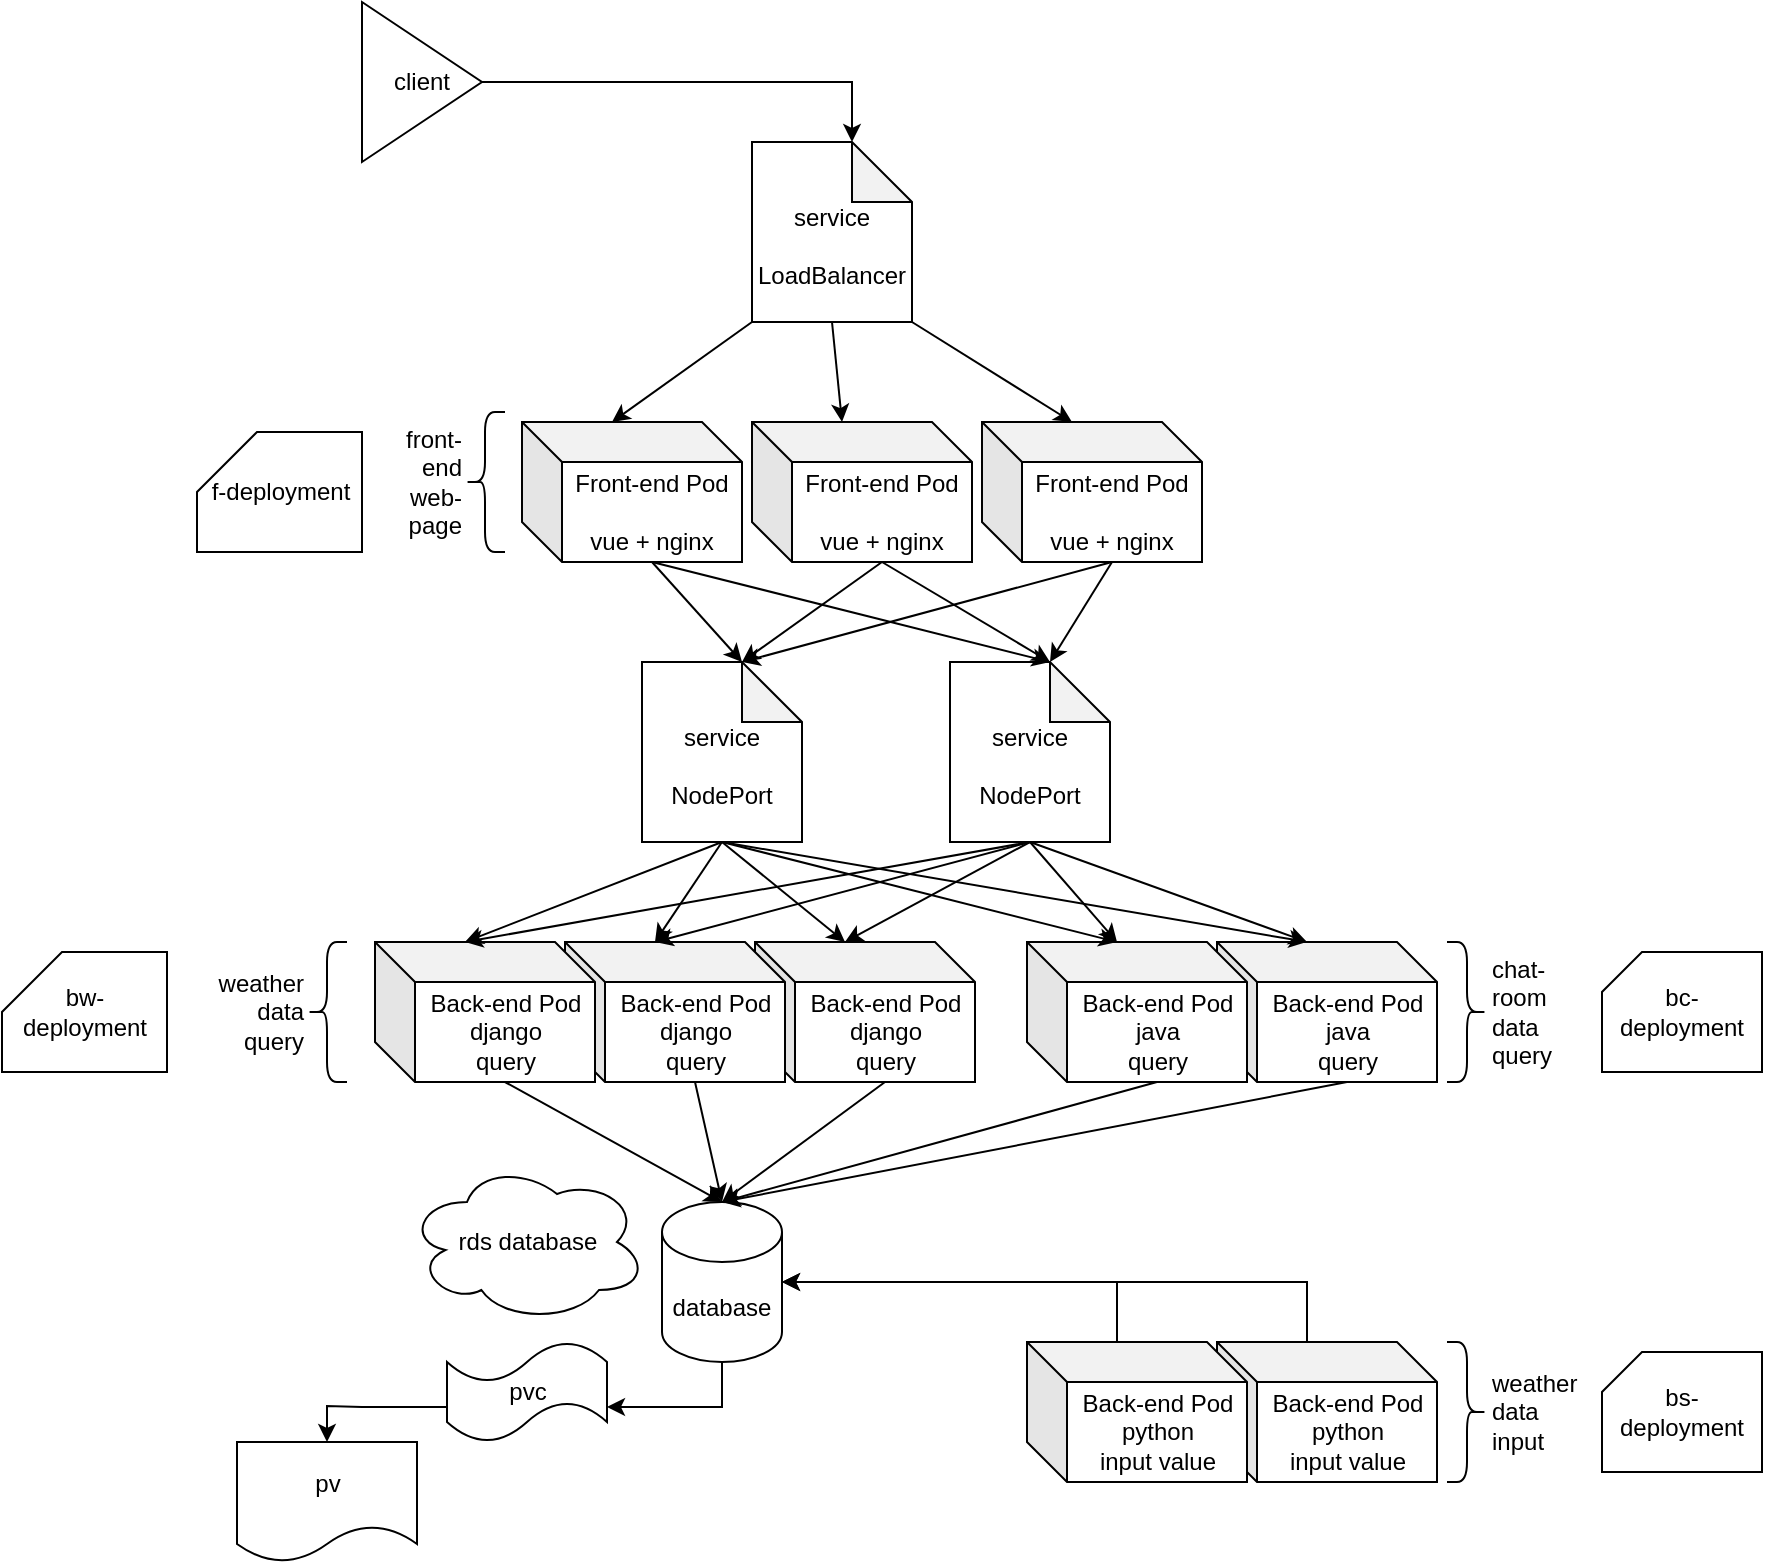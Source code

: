 <mxfile version="24.6.5" type="github">
  <diagram name="Page-1" id="SzUQhnGFD8AfJ1YVRt9E">
    <mxGraphModel dx="1261" dy="887" grid="1" gridSize="10" guides="1" tooltips="1" connect="1" arrows="1" fold="1" page="1" pageScale="1" pageWidth="827" pageHeight="1169" math="0" shadow="0">
      <root>
        <mxCell id="0" />
        <mxCell id="1" parent="0" />
        <object label="Front-end Pod&lt;div&gt;&lt;br&gt;&lt;/div&gt;&lt;div&gt;vue + nginx&lt;/div&gt;" pod="" id="14AHIhhmMk3qozCd8esS-1">
          <mxCell style="shape=cube;whiteSpace=wrap;html=1;boundedLbl=1;backgroundOutline=1;darkOpacity=0.05;darkOpacity2=0.1;" vertex="1" parent="1">
            <mxGeometry x="270" y="260" width="110" height="70" as="geometry" />
          </mxCell>
        </object>
        <object label="Front-end Pod&lt;div&gt;&lt;br&gt;&lt;/div&gt;&lt;div&gt;vue + nginx&lt;/div&gt;" pod="" id="14AHIhhmMk3qozCd8esS-2">
          <mxCell style="shape=cube;whiteSpace=wrap;html=1;boundedLbl=1;backgroundOutline=1;darkOpacity=0.05;darkOpacity2=0.1;" vertex="1" parent="1">
            <mxGeometry x="385" y="260" width="110" height="70" as="geometry" />
          </mxCell>
        </object>
        <object label="Front-end Pod&lt;div&gt;&lt;br&gt;&lt;/div&gt;&lt;div&gt;vue + nginx&lt;/div&gt;" pod="" id="14AHIhhmMk3qozCd8esS-3">
          <mxCell style="shape=cube;whiteSpace=wrap;html=1;boundedLbl=1;backgroundOutline=1;darkOpacity=0.05;darkOpacity2=0.1;" vertex="1" parent="1">
            <mxGeometry x="500" y="260" width="110" height="70" as="geometry" />
          </mxCell>
        </object>
        <mxCell id="14AHIhhmMk3qozCd8esS-4" value="&lt;div&gt;&lt;br&gt;&lt;/div&gt;service&lt;div&gt;&lt;br&gt;&lt;/div&gt;&lt;div&gt;LoadBalancer&lt;/div&gt;" style="shape=note;whiteSpace=wrap;html=1;backgroundOutline=1;darkOpacity=0.05;" vertex="1" parent="1">
          <mxGeometry x="385" y="120" width="80" height="90" as="geometry" />
        </mxCell>
        <mxCell id="14AHIhhmMk3qozCd8esS-5" value="" style="endArrow=classic;html=1;rounded=0;exitX=0;exitY=1;exitDx=0;exitDy=0;exitPerimeter=0;entryX=0;entryY=0;entryDx=45;entryDy=0;entryPerimeter=0;" edge="1" parent="1" source="14AHIhhmMk3qozCd8esS-4" target="14AHIhhmMk3qozCd8esS-1">
          <mxGeometry width="50" height="50" relative="1" as="geometry">
            <mxPoint x="500" y="380" as="sourcePoint" />
            <mxPoint x="550" y="330" as="targetPoint" />
          </mxGeometry>
        </mxCell>
        <mxCell id="14AHIhhmMk3qozCd8esS-9" value="" style="endArrow=classic;html=1;rounded=0;exitX=1;exitY=1;exitDx=0;exitDy=0;exitPerimeter=0;entryX=0;entryY=0;entryDx=45;entryDy=0;entryPerimeter=0;" edge="1" parent="1" source="14AHIhhmMk3qozCd8esS-4" target="14AHIhhmMk3qozCd8esS-3">
          <mxGeometry width="50" height="50" relative="1" as="geometry">
            <mxPoint x="470" y="220" as="sourcePoint" />
            <mxPoint x="550" y="330" as="targetPoint" />
          </mxGeometry>
        </mxCell>
        <mxCell id="14AHIhhmMk3qozCd8esS-11" value="" style="endArrow=classic;html=1;rounded=0;exitX=0.5;exitY=1;exitDx=0;exitDy=0;exitPerimeter=0;entryX=0;entryY=0;entryDx=45;entryDy=0;entryPerimeter=0;" edge="1" parent="1" source="14AHIhhmMk3qozCd8esS-4" target="14AHIhhmMk3qozCd8esS-2">
          <mxGeometry width="50" height="50" relative="1" as="geometry">
            <mxPoint x="500" y="380" as="sourcePoint" />
            <mxPoint x="550" y="330" as="targetPoint" />
          </mxGeometry>
        </mxCell>
        <mxCell id="14AHIhhmMk3qozCd8esS-12" value="client" style="triangle;whiteSpace=wrap;html=1;" vertex="1" parent="1">
          <mxGeometry x="190" y="50" width="60" height="80" as="geometry" />
        </mxCell>
        <mxCell id="14AHIhhmMk3qozCd8esS-15" style="edgeStyle=orthogonalEdgeStyle;rounded=0;orthogonalLoop=1;jettySize=auto;html=1;exitX=1;exitY=0.5;exitDx=0;exitDy=0;entryX=0;entryY=0;entryDx=50;entryDy=0;entryPerimeter=0;" edge="1" parent="1" source="14AHIhhmMk3qozCd8esS-12" target="14AHIhhmMk3qozCd8esS-4">
          <mxGeometry relative="1" as="geometry" />
        </mxCell>
        <mxCell id="14AHIhhmMk3qozCd8esS-16" value="&lt;div&gt;&lt;br&gt;&lt;/div&gt;service&lt;div&gt;&lt;br&gt;&lt;/div&gt;&lt;div&gt;NodePort&lt;/div&gt;" style="shape=note;whiteSpace=wrap;html=1;backgroundOutline=1;darkOpacity=0.05;" vertex="1" parent="1">
          <mxGeometry x="330" y="380" width="80" height="90" as="geometry" />
        </mxCell>
        <mxCell id="14AHIhhmMk3qozCd8esS-17" value="&lt;div&gt;&lt;br&gt;&lt;/div&gt;service&lt;div&gt;&lt;br&gt;&lt;/div&gt;&lt;div&gt;NodePort&lt;/div&gt;" style="shape=note;whiteSpace=wrap;html=1;backgroundOutline=1;darkOpacity=0.05;" vertex="1" parent="1">
          <mxGeometry x="484" y="380" width="80" height="90" as="geometry" />
        </mxCell>
        <mxCell id="14AHIhhmMk3qozCd8esS-18" value="" style="endArrow=classic;html=1;rounded=0;exitX=0;exitY=0;exitDx=65;exitDy=70;exitPerimeter=0;entryX=0;entryY=0;entryDx=50;entryDy=0;entryPerimeter=0;" edge="1" parent="1" source="14AHIhhmMk3qozCd8esS-1" target="14AHIhhmMk3qozCd8esS-17">
          <mxGeometry width="50" height="50" relative="1" as="geometry">
            <mxPoint x="290" y="360" as="sourcePoint" />
            <mxPoint x="440" y="470" as="targetPoint" />
          </mxGeometry>
        </mxCell>
        <mxCell id="14AHIhhmMk3qozCd8esS-19" value="" style="endArrow=classic;html=1;rounded=0;entryX=0;entryY=0;entryDx=50;entryDy=0;entryPerimeter=0;exitX=0;exitY=0;exitDx=65;exitDy=70;exitPerimeter=0;" edge="1" parent="1" source="14AHIhhmMk3qozCd8esS-1" target="14AHIhhmMk3qozCd8esS-16">
          <mxGeometry width="50" height="50" relative="1" as="geometry">
            <mxPoint x="295" y="360" as="sourcePoint" />
            <mxPoint x="544" y="420" as="targetPoint" />
          </mxGeometry>
        </mxCell>
        <mxCell id="14AHIhhmMk3qozCd8esS-20" value="" style="endArrow=classic;html=1;rounded=0;exitX=0;exitY=0;exitDx=65;exitDy=70;exitPerimeter=0;entryX=0;entryY=0;entryDx=50;entryDy=0;entryPerimeter=0;" edge="1" parent="1" source="14AHIhhmMk3qozCd8esS-2" target="14AHIhhmMk3qozCd8esS-17">
          <mxGeometry width="50" height="50" relative="1" as="geometry">
            <mxPoint x="430" y="350" as="sourcePoint" />
            <mxPoint x="440" y="430" as="targetPoint" />
          </mxGeometry>
        </mxCell>
        <mxCell id="14AHIhhmMk3qozCd8esS-21" value="" style="endArrow=classic;html=1;rounded=0;exitX=0;exitY=0;exitDx=65;exitDy=70;exitPerimeter=0;entryX=0;entryY=0;entryDx=50;entryDy=0;entryPerimeter=0;" edge="1" parent="1" source="14AHIhhmMk3qozCd8esS-2" target="14AHIhhmMk3qozCd8esS-16">
          <mxGeometry width="50" height="50" relative="1" as="geometry">
            <mxPoint x="400" y="370" as="sourcePoint" />
            <mxPoint x="350" y="410" as="targetPoint" />
          </mxGeometry>
        </mxCell>
        <mxCell id="14AHIhhmMk3qozCd8esS-22" value="" style="endArrow=classic;html=1;rounded=0;entryX=0;entryY=0;entryDx=50;entryDy=0;entryPerimeter=0;exitX=0;exitY=0;exitDx=65;exitDy=70;exitPerimeter=0;" edge="1" parent="1" source="14AHIhhmMk3qozCd8esS-3" target="14AHIhhmMk3qozCd8esS-17">
          <mxGeometry width="50" height="50" relative="1" as="geometry">
            <mxPoint x="590" y="350" as="sourcePoint" />
            <mxPoint x="600" y="420" as="targetPoint" />
          </mxGeometry>
        </mxCell>
        <mxCell id="14AHIhhmMk3qozCd8esS-23" value="" style="endArrow=classic;html=1;rounded=0;exitX=0;exitY=0;exitDx=65;exitDy=70;exitPerimeter=0;entryX=0;entryY=0;entryDx=50;entryDy=0;entryPerimeter=0;" edge="1" parent="1" source="14AHIhhmMk3qozCd8esS-3" target="14AHIhhmMk3qozCd8esS-16">
          <mxGeometry width="50" height="50" relative="1" as="geometry">
            <mxPoint x="305" y="370" as="sourcePoint" />
            <mxPoint x="350" y="410" as="targetPoint" />
          </mxGeometry>
        </mxCell>
        <object label="Back-end Pod&lt;div&gt;django&lt;/div&gt;&lt;div&gt;query&lt;/div&gt;" pod="" id="14AHIhhmMk3qozCd8esS-25">
          <mxCell style="shape=cube;whiteSpace=wrap;html=1;boundedLbl=1;backgroundOutline=1;darkOpacity=0.05;darkOpacity2=0.1;" vertex="1" parent="1">
            <mxGeometry x="386.5" y="520" width="110" height="70" as="geometry" />
          </mxCell>
        </object>
        <object label="Back-end Pod&lt;div&gt;django&lt;/div&gt;&lt;div&gt;query&lt;/div&gt;" pod="" id="14AHIhhmMk3qozCd8esS-26">
          <mxCell style="shape=cube;whiteSpace=wrap;html=1;boundedLbl=1;backgroundOutline=1;darkOpacity=0.05;darkOpacity2=0.1;" vertex="1" parent="1">
            <mxGeometry x="291.5" y="520" width="110" height="70" as="geometry" />
          </mxCell>
        </object>
        <object label="Back-end Pod&lt;div&gt;django&lt;/div&gt;&lt;div&gt;query&lt;/div&gt;" pod="" id="14AHIhhmMk3qozCd8esS-27">
          <mxCell style="shape=cube;whiteSpace=wrap;html=1;boundedLbl=1;backgroundOutline=1;darkOpacity=0.05;darkOpacity2=0.1;" vertex="1" parent="1">
            <mxGeometry x="196.5" y="520" width="110" height="70" as="geometry" />
          </mxCell>
        </object>
        <object label="Back-end Pod&lt;div&gt;java&lt;/div&gt;&lt;div&gt;query&lt;/div&gt;" pod="" id="14AHIhhmMk3qozCd8esS-29">
          <mxCell style="shape=cube;whiteSpace=wrap;html=1;boundedLbl=1;backgroundOutline=1;darkOpacity=0.05;darkOpacity2=0.1;" vertex="1" parent="1">
            <mxGeometry x="617.5" y="520" width="110" height="70" as="geometry" />
          </mxCell>
        </object>
        <object label="Back-end Pod&lt;div&gt;java&lt;/div&gt;&lt;div&gt;query&lt;/div&gt;" pod="" id="14AHIhhmMk3qozCd8esS-30">
          <mxCell style="shape=cube;whiteSpace=wrap;html=1;boundedLbl=1;backgroundOutline=1;darkOpacity=0.05;darkOpacity2=0.1;" vertex="1" parent="1">
            <mxGeometry x="522.5" y="520" width="110" height="70" as="geometry" />
          </mxCell>
        </object>
        <mxCell id="14AHIhhmMk3qozCd8esS-32" value="weather data&lt;div&gt;query&lt;/div&gt;" style="shape=curlyBracket;whiteSpace=wrap;html=1;rounded=1;labelPosition=left;verticalLabelPosition=middle;align=right;verticalAlign=middle;size=0.5;" vertex="1" parent="1">
          <mxGeometry x="162.5" y="520" width="20" height="70" as="geometry" />
        </mxCell>
        <mxCell id="14AHIhhmMk3qozCd8esS-34" value="rds database" style="ellipse;shape=cloud;whiteSpace=wrap;html=1;" vertex="1" parent="1">
          <mxGeometry x="212.5" y="630" width="120" height="80" as="geometry" />
        </mxCell>
        <mxCell id="14AHIhhmMk3qozCd8esS-35" value="database" style="shape=cylinder3;whiteSpace=wrap;html=1;boundedLbl=1;backgroundOutline=1;size=15;" vertex="1" parent="1">
          <mxGeometry x="340" y="650" width="60" height="80" as="geometry" />
        </mxCell>
        <mxCell id="14AHIhhmMk3qozCd8esS-41" style="edgeStyle=orthogonalEdgeStyle;rounded=0;orthogonalLoop=1;jettySize=auto;html=1;exitX=0;exitY=0.65;exitDx=0;exitDy=0;exitPerimeter=0;entryX=0.5;entryY=0;entryDx=0;entryDy=0;" edge="1" parent="1" source="14AHIhhmMk3qozCd8esS-36" target="14AHIhhmMk3qozCd8esS-37">
          <mxGeometry relative="1" as="geometry">
            <Array as="points">
              <mxPoint x="190" y="752" />
              <mxPoint x="172" y="752" />
            </Array>
          </mxGeometry>
        </mxCell>
        <mxCell id="14AHIhhmMk3qozCd8esS-36" value="pvc" style="shape=tape;whiteSpace=wrap;html=1;" vertex="1" parent="1">
          <mxGeometry x="232.5" y="720" width="80" height="50" as="geometry" />
        </mxCell>
        <mxCell id="14AHIhhmMk3qozCd8esS-37" value="pv" style="shape=document;whiteSpace=wrap;html=1;boundedLbl=1;" vertex="1" parent="1">
          <mxGeometry x="127.5" y="770" width="90" height="60" as="geometry" />
        </mxCell>
        <mxCell id="14AHIhhmMk3qozCd8esS-42" value="chat-room data query" style="shape=curlyBracket;whiteSpace=wrap;html=1;rounded=1;flipH=1;labelPosition=right;verticalLabelPosition=middle;align=left;verticalAlign=middle;size=0.5;" vertex="1" parent="1">
          <mxGeometry x="732.5" y="520" width="20" height="70" as="geometry" />
        </mxCell>
        <mxCell id="14AHIhhmMk3qozCd8esS-43" value="" style="endArrow=classic;html=1;rounded=0;exitX=0.5;exitY=1;exitDx=0;exitDy=0;exitPerimeter=0;entryX=0;entryY=0;entryDx=45;entryDy=0;entryPerimeter=0;" edge="1" parent="1" source="14AHIhhmMk3qozCd8esS-16" target="14AHIhhmMk3qozCd8esS-27">
          <mxGeometry width="50" height="50" relative="1" as="geometry">
            <mxPoint x="510" y="410" as="sourcePoint" />
            <mxPoint x="560" y="360" as="targetPoint" />
          </mxGeometry>
        </mxCell>
        <mxCell id="14AHIhhmMk3qozCd8esS-44" value="" style="endArrow=classic;html=1;rounded=0;exitX=0.5;exitY=1;exitDx=0;exitDy=0;exitPerimeter=0;entryX=0;entryY=0;entryDx=45;entryDy=0;entryPerimeter=0;" edge="1" parent="1" source="14AHIhhmMk3qozCd8esS-16" target="14AHIhhmMk3qozCd8esS-26">
          <mxGeometry width="50" height="50" relative="1" as="geometry">
            <mxPoint x="380" y="480" as="sourcePoint" />
            <mxPoint x="252" y="530" as="targetPoint" />
          </mxGeometry>
        </mxCell>
        <mxCell id="14AHIhhmMk3qozCd8esS-45" value="" style="endArrow=classic;html=1;rounded=0;entryX=0;entryY=0;entryDx=45;entryDy=0;entryPerimeter=0;exitX=0.5;exitY=1;exitDx=0;exitDy=0;exitPerimeter=0;" edge="1" parent="1" source="14AHIhhmMk3qozCd8esS-16" target="14AHIhhmMk3qozCd8esS-25">
          <mxGeometry width="50" height="50" relative="1" as="geometry">
            <mxPoint x="390" y="490" as="sourcePoint" />
            <mxPoint x="262" y="540" as="targetPoint" />
          </mxGeometry>
        </mxCell>
        <mxCell id="14AHIhhmMk3qozCd8esS-46" value="" style="endArrow=classic;html=1;rounded=0;exitX=0.5;exitY=1;exitDx=0;exitDy=0;exitPerimeter=0;entryX=0;entryY=0;entryDx=45;entryDy=0;entryPerimeter=0;" edge="1" parent="1" source="14AHIhhmMk3qozCd8esS-17" target="14AHIhhmMk3qozCd8esS-30">
          <mxGeometry width="50" height="50" relative="1" as="geometry">
            <mxPoint x="400" y="500" as="sourcePoint" />
            <mxPoint x="272" y="550" as="targetPoint" />
          </mxGeometry>
        </mxCell>
        <mxCell id="14AHIhhmMk3qozCd8esS-47" value="" style="endArrow=classic;html=1;rounded=0;exitX=0.5;exitY=1;exitDx=0;exitDy=0;exitPerimeter=0;entryX=0;entryY=0;entryDx=45;entryDy=0;entryPerimeter=0;" edge="1" parent="1" source="14AHIhhmMk3qozCd8esS-17" target="14AHIhhmMk3qozCd8esS-29">
          <mxGeometry width="50" height="50" relative="1" as="geometry">
            <mxPoint x="410" y="510" as="sourcePoint" />
            <mxPoint x="670" y="480" as="targetPoint" />
          </mxGeometry>
        </mxCell>
        <mxCell id="14AHIhhmMk3qozCd8esS-48" value="f-deployment" style="shape=card;whiteSpace=wrap;html=1;" vertex="1" parent="1">
          <mxGeometry x="107.5" y="265" width="82.5" height="60" as="geometry" />
        </mxCell>
        <mxCell id="14AHIhhmMk3qozCd8esS-49" value="bw-deployment" style="shape=card;whiteSpace=wrap;html=1;" vertex="1" parent="1">
          <mxGeometry x="10" y="525" width="82.5" height="60" as="geometry" />
        </mxCell>
        <mxCell id="14AHIhhmMk3qozCd8esS-50" value="bc-deployment" style="shape=card;whiteSpace=wrap;html=1;size=20;" vertex="1" parent="1">
          <mxGeometry x="810" y="525" width="80" height="60" as="geometry" />
        </mxCell>
        <mxCell id="14AHIhhmMk3qozCd8esS-51" value="" style="endArrow=classic;html=1;rounded=0;exitX=0.5;exitY=1;exitDx=0;exitDy=0;exitPerimeter=0;entryX=0;entryY=0;entryDx=45;entryDy=0;entryPerimeter=0;" edge="1" parent="1" source="14AHIhhmMk3qozCd8esS-16" target="14AHIhhmMk3qozCd8esS-30">
          <mxGeometry width="50" height="50" relative="1" as="geometry">
            <mxPoint x="380" y="480" as="sourcePoint" />
            <mxPoint x="347" y="530" as="targetPoint" />
          </mxGeometry>
        </mxCell>
        <mxCell id="14AHIhhmMk3qozCd8esS-52" value="" style="endArrow=classic;html=1;rounded=0;exitX=0.5;exitY=1;exitDx=0;exitDy=0;exitPerimeter=0;entryX=0;entryY=0;entryDx=45;entryDy=0;entryPerimeter=0;" edge="1" parent="1" source="14AHIhhmMk3qozCd8esS-16" target="14AHIhhmMk3qozCd8esS-29">
          <mxGeometry width="50" height="50" relative="1" as="geometry">
            <mxPoint x="390" y="490" as="sourcePoint" />
            <mxPoint x="357" y="540" as="targetPoint" />
          </mxGeometry>
        </mxCell>
        <mxCell id="14AHIhhmMk3qozCd8esS-53" value="" style="endArrow=classic;html=1;rounded=0;exitX=0.5;exitY=1;exitDx=0;exitDy=0;exitPerimeter=0;entryX=0;entryY=0;entryDx=45;entryDy=0;entryPerimeter=0;" edge="1" parent="1" source="14AHIhhmMk3qozCd8esS-17" target="14AHIhhmMk3qozCd8esS-25">
          <mxGeometry width="50" height="50" relative="1" as="geometry">
            <mxPoint x="400" y="500" as="sourcePoint" />
            <mxPoint x="367" y="550" as="targetPoint" />
          </mxGeometry>
        </mxCell>
        <mxCell id="14AHIhhmMk3qozCd8esS-54" value="" style="endArrow=classic;html=1;rounded=0;exitX=0.5;exitY=1;exitDx=0;exitDy=0;exitPerimeter=0;entryX=0;entryY=0;entryDx=45;entryDy=0;entryPerimeter=0;" edge="1" parent="1" source="14AHIhhmMk3qozCd8esS-17" target="14AHIhhmMk3qozCd8esS-26">
          <mxGeometry width="50" height="50" relative="1" as="geometry">
            <mxPoint x="410" y="510" as="sourcePoint" />
            <mxPoint x="377" y="560" as="targetPoint" />
          </mxGeometry>
        </mxCell>
        <mxCell id="14AHIhhmMk3qozCd8esS-55" value="" style="endArrow=classic;html=1;rounded=0;exitX=0.5;exitY=1;exitDx=0;exitDy=0;exitPerimeter=0;entryX=0;entryY=0;entryDx=45;entryDy=0;entryPerimeter=0;" edge="1" parent="1" source="14AHIhhmMk3qozCd8esS-17" target="14AHIhhmMk3qozCd8esS-27">
          <mxGeometry width="50" height="50" relative="1" as="geometry">
            <mxPoint x="420" y="520" as="sourcePoint" />
            <mxPoint x="387" y="570" as="targetPoint" />
          </mxGeometry>
        </mxCell>
        <mxCell id="14AHIhhmMk3qozCd8esS-56" style="edgeStyle=orthogonalEdgeStyle;rounded=0;orthogonalLoop=1;jettySize=auto;html=1;exitX=0.5;exitY=1;exitDx=0;exitDy=0;exitPerimeter=0;entryX=1;entryY=0.65;entryDx=0;entryDy=0;entryPerimeter=0;" edge="1" parent="1" source="14AHIhhmMk3qozCd8esS-35" target="14AHIhhmMk3qozCd8esS-36">
          <mxGeometry relative="1" as="geometry" />
        </mxCell>
        <object label="Back-end Pod&lt;div&gt;&lt;span style=&quot;background-color: initial;&quot;&gt;python&lt;/span&gt;&lt;br&gt;&lt;/div&gt;&lt;div&gt;input value&lt;/div&gt;" pod="" id="14AHIhhmMk3qozCd8esS-58">
          <mxCell style="shape=cube;whiteSpace=wrap;html=1;boundedLbl=1;backgroundOutline=1;darkOpacity=0.05;darkOpacity2=0.1;" vertex="1" parent="1">
            <mxGeometry x="617.5" y="720" width="110" height="70" as="geometry" />
          </mxCell>
        </object>
        <object label="Back-end Pod&lt;div&gt;python&lt;/div&gt;&lt;div&gt;input value&lt;/div&gt;" pod="" id="14AHIhhmMk3qozCd8esS-59">
          <mxCell style="shape=cube;whiteSpace=wrap;html=1;boundedLbl=1;backgroundOutline=1;darkOpacity=0.05;darkOpacity2=0.1;" vertex="1" parent="1">
            <mxGeometry x="522.5" y="720" width="110" height="70" as="geometry" />
          </mxCell>
        </object>
        <mxCell id="14AHIhhmMk3qozCd8esS-65" value="" style="endArrow=classic;html=1;rounded=0;exitX=0;exitY=0;exitDx=65;exitDy=70;exitPerimeter=0;entryX=0.5;entryY=0;entryDx=0;entryDy=0;entryPerimeter=0;" edge="1" parent="1" source="14AHIhhmMk3qozCd8esS-30" target="14AHIhhmMk3qozCd8esS-35">
          <mxGeometry width="50" height="50" relative="1" as="geometry">
            <mxPoint x="235" y="610" as="sourcePoint" />
            <mxPoint x="434" y="660" as="targetPoint" />
          </mxGeometry>
        </mxCell>
        <mxCell id="14AHIhhmMk3qozCd8esS-66" value="" style="endArrow=classic;html=1;rounded=0;entryX=0.5;entryY=0;entryDx=0;entryDy=0;entryPerimeter=0;exitX=0;exitY=0;exitDx=65;exitDy=70;exitPerimeter=0;" edge="1" parent="1" source="14AHIhhmMk3qozCd8esS-27" target="14AHIhhmMk3qozCd8esS-35">
          <mxGeometry width="50" height="50" relative="1" as="geometry">
            <mxPoint x="235" y="610" as="sourcePoint" />
            <mxPoint x="280" y="660" as="targetPoint" />
          </mxGeometry>
        </mxCell>
        <mxCell id="14AHIhhmMk3qozCd8esS-67" value="" style="endArrow=classic;html=1;rounded=0;exitX=0;exitY=0;exitDx=65;exitDy=70;exitPerimeter=0;entryX=0.5;entryY=0;entryDx=0;entryDy=0;entryPerimeter=0;" edge="1" parent="1" source="14AHIhhmMk3qozCd8esS-29" target="14AHIhhmMk3qozCd8esS-35">
          <mxGeometry width="50" height="50" relative="1" as="geometry">
            <mxPoint x="350" y="610" as="sourcePoint" />
            <mxPoint x="434" y="660" as="targetPoint" />
          </mxGeometry>
        </mxCell>
        <mxCell id="14AHIhhmMk3qozCd8esS-70" value="" style="endArrow=classic;html=1;rounded=0;exitX=0;exitY=0;exitDx=65;exitDy=70;exitPerimeter=0;entryX=0.5;entryY=0;entryDx=0;entryDy=0;entryPerimeter=0;" edge="1" parent="1" source="14AHIhhmMk3qozCd8esS-25" target="14AHIhhmMk3qozCd8esS-35">
          <mxGeometry width="50" height="50" relative="1" as="geometry">
            <mxPoint x="462.5" y="600" as="sourcePoint" />
            <mxPoint x="277.5" y="650" as="targetPoint" />
          </mxGeometry>
        </mxCell>
        <mxCell id="14AHIhhmMk3qozCd8esS-73" value="" style="endArrow=classic;html=1;rounded=0;exitX=0;exitY=0;exitDx=65;exitDy=70;exitPerimeter=0;entryX=0.5;entryY=0;entryDx=0;entryDy=0;entryPerimeter=0;" edge="1" parent="1" source="14AHIhhmMk3qozCd8esS-26" target="14AHIhhmMk3qozCd8esS-35">
          <mxGeometry width="50" height="50" relative="1" as="geometry">
            <mxPoint x="380" y="620" as="sourcePoint" />
            <mxPoint x="430" y="570" as="targetPoint" />
          </mxGeometry>
        </mxCell>
        <mxCell id="14AHIhhmMk3qozCd8esS-76" style="edgeStyle=orthogonalEdgeStyle;rounded=0;orthogonalLoop=1;jettySize=auto;html=1;exitX=0;exitY=0;exitDx=45;exitDy=0;exitPerimeter=0;entryX=1;entryY=0.5;entryDx=0;entryDy=0;entryPerimeter=0;" edge="1" parent="1" source="14AHIhhmMk3qozCd8esS-58" target="14AHIhhmMk3qozCd8esS-35">
          <mxGeometry relative="1" as="geometry" />
        </mxCell>
        <mxCell id="14AHIhhmMk3qozCd8esS-77" style="edgeStyle=orthogonalEdgeStyle;rounded=0;orthogonalLoop=1;jettySize=auto;html=1;exitX=0;exitY=0;exitDx=45;exitDy=0;exitPerimeter=0;entryX=1;entryY=0.5;entryDx=0;entryDy=0;entryPerimeter=0;" edge="1" parent="1" source="14AHIhhmMk3qozCd8esS-59" target="14AHIhhmMk3qozCd8esS-35">
          <mxGeometry relative="1" as="geometry" />
        </mxCell>
        <mxCell id="14AHIhhmMk3qozCd8esS-78" value="front-end web-page" style="shape=curlyBracket;whiteSpace=wrap;html=1;rounded=1;labelPosition=left;verticalLabelPosition=middle;align=right;verticalAlign=middle;size=0.5;" vertex="1" parent="1">
          <mxGeometry x="241.5" y="255" width="20" height="70" as="geometry" />
        </mxCell>
        <mxCell id="14AHIhhmMk3qozCd8esS-80" value="bs-deployment" style="shape=card;whiteSpace=wrap;html=1;size=20;" vertex="1" parent="1">
          <mxGeometry x="810" y="725" width="80" height="60" as="geometry" />
        </mxCell>
        <mxCell id="14AHIhhmMk3qozCd8esS-81" value="weather data input" style="shape=curlyBracket;whiteSpace=wrap;html=1;rounded=1;flipH=1;labelPosition=right;verticalLabelPosition=middle;align=left;verticalAlign=middle;size=0.5;" vertex="1" parent="1">
          <mxGeometry x="732.5" y="720" width="20" height="70" as="geometry" />
        </mxCell>
      </root>
    </mxGraphModel>
  </diagram>
</mxfile>
